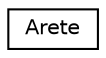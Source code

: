 digraph "Graphical Class Hierarchy"
{
  edge [fontname="Helvetica",fontsize="10",labelfontname="Helvetica",labelfontsize="10"];
  node [fontname="Helvetica",fontsize="10",shape=record];
  rankdir="LR";
  Node1 [label="Arete",height=0.2,width=0.4,color="black", fillcolor="white", style="filled",URL="$class_arete.html"];
}

